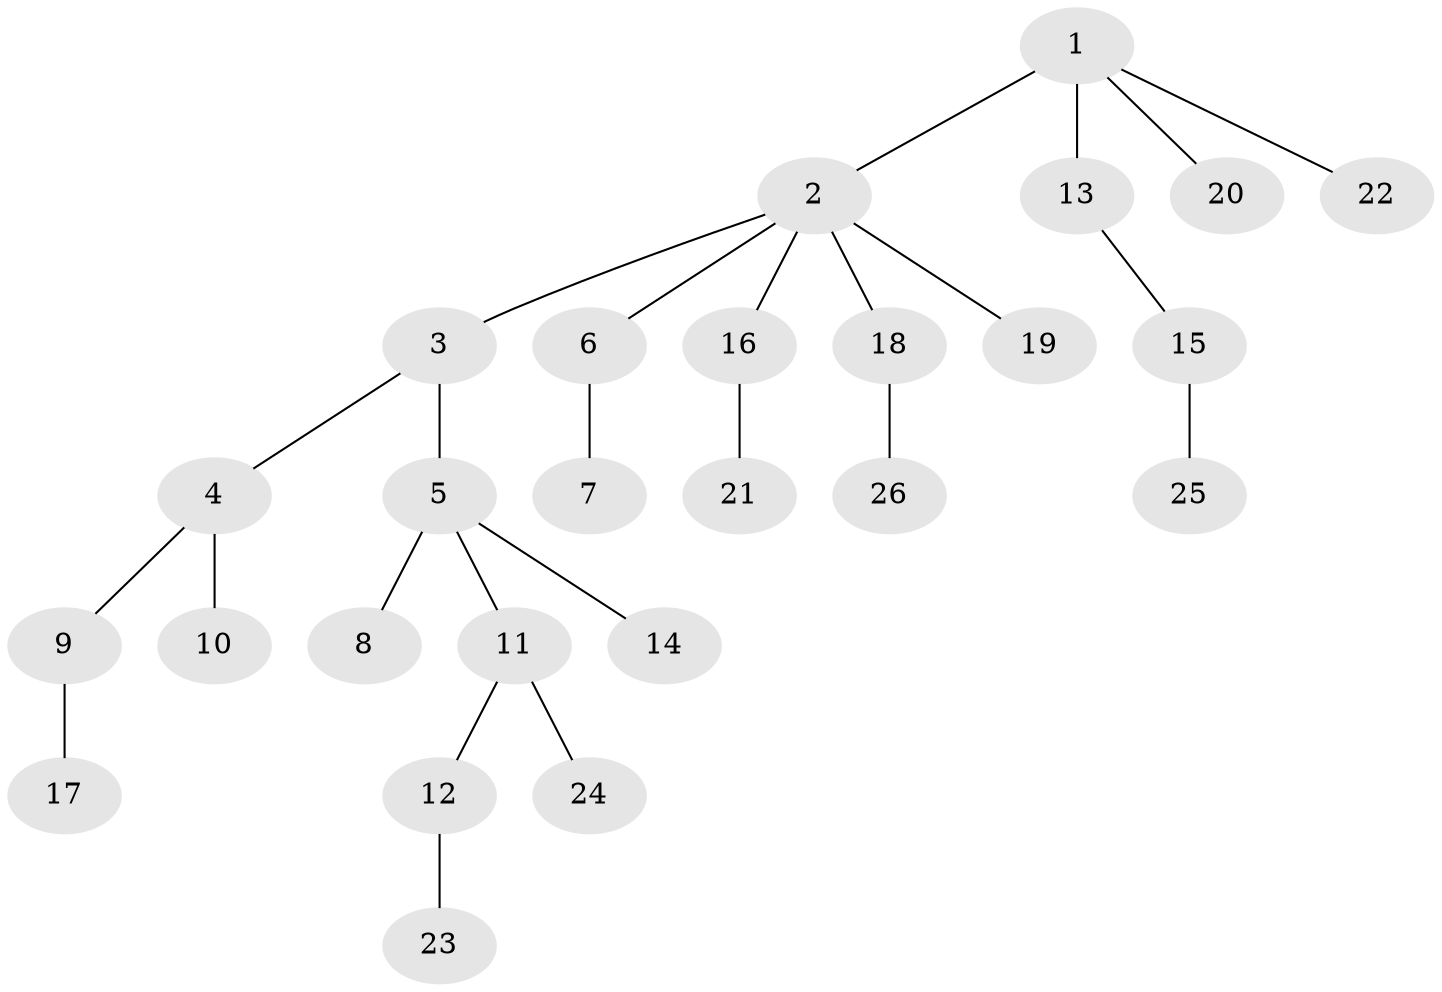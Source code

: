 // original degree distribution, {4: 0.12, 3: 0.12, 6: 0.02, 2: 0.26, 1: 0.48}
// Generated by graph-tools (version 1.1) at 2025/51/03/04/25 22:51:28]
// undirected, 26 vertices, 25 edges
graph export_dot {
  node [color=gray90,style=filled];
  1;
  2;
  3;
  4;
  5;
  6;
  7;
  8;
  9;
  10;
  11;
  12;
  13;
  14;
  15;
  16;
  17;
  18;
  19;
  20;
  21;
  22;
  23;
  24;
  25;
  26;
  1 -- 2 [weight=1.0];
  1 -- 13 [weight=2.0];
  1 -- 20 [weight=1.0];
  1 -- 22 [weight=1.0];
  2 -- 3 [weight=1.0];
  2 -- 6 [weight=1.0];
  2 -- 16 [weight=1.0];
  2 -- 18 [weight=1.0];
  2 -- 19 [weight=1.0];
  3 -- 4 [weight=1.0];
  3 -- 5 [weight=3.0];
  4 -- 9 [weight=1.0];
  4 -- 10 [weight=1.0];
  5 -- 8 [weight=1.0];
  5 -- 11 [weight=1.0];
  5 -- 14 [weight=1.0];
  6 -- 7 [weight=1.0];
  9 -- 17 [weight=1.0];
  11 -- 12 [weight=1.0];
  11 -- 24 [weight=1.0];
  12 -- 23 [weight=1.0];
  13 -- 15 [weight=1.0];
  15 -- 25 [weight=1.0];
  16 -- 21 [weight=1.0];
  18 -- 26 [weight=1.0];
}
